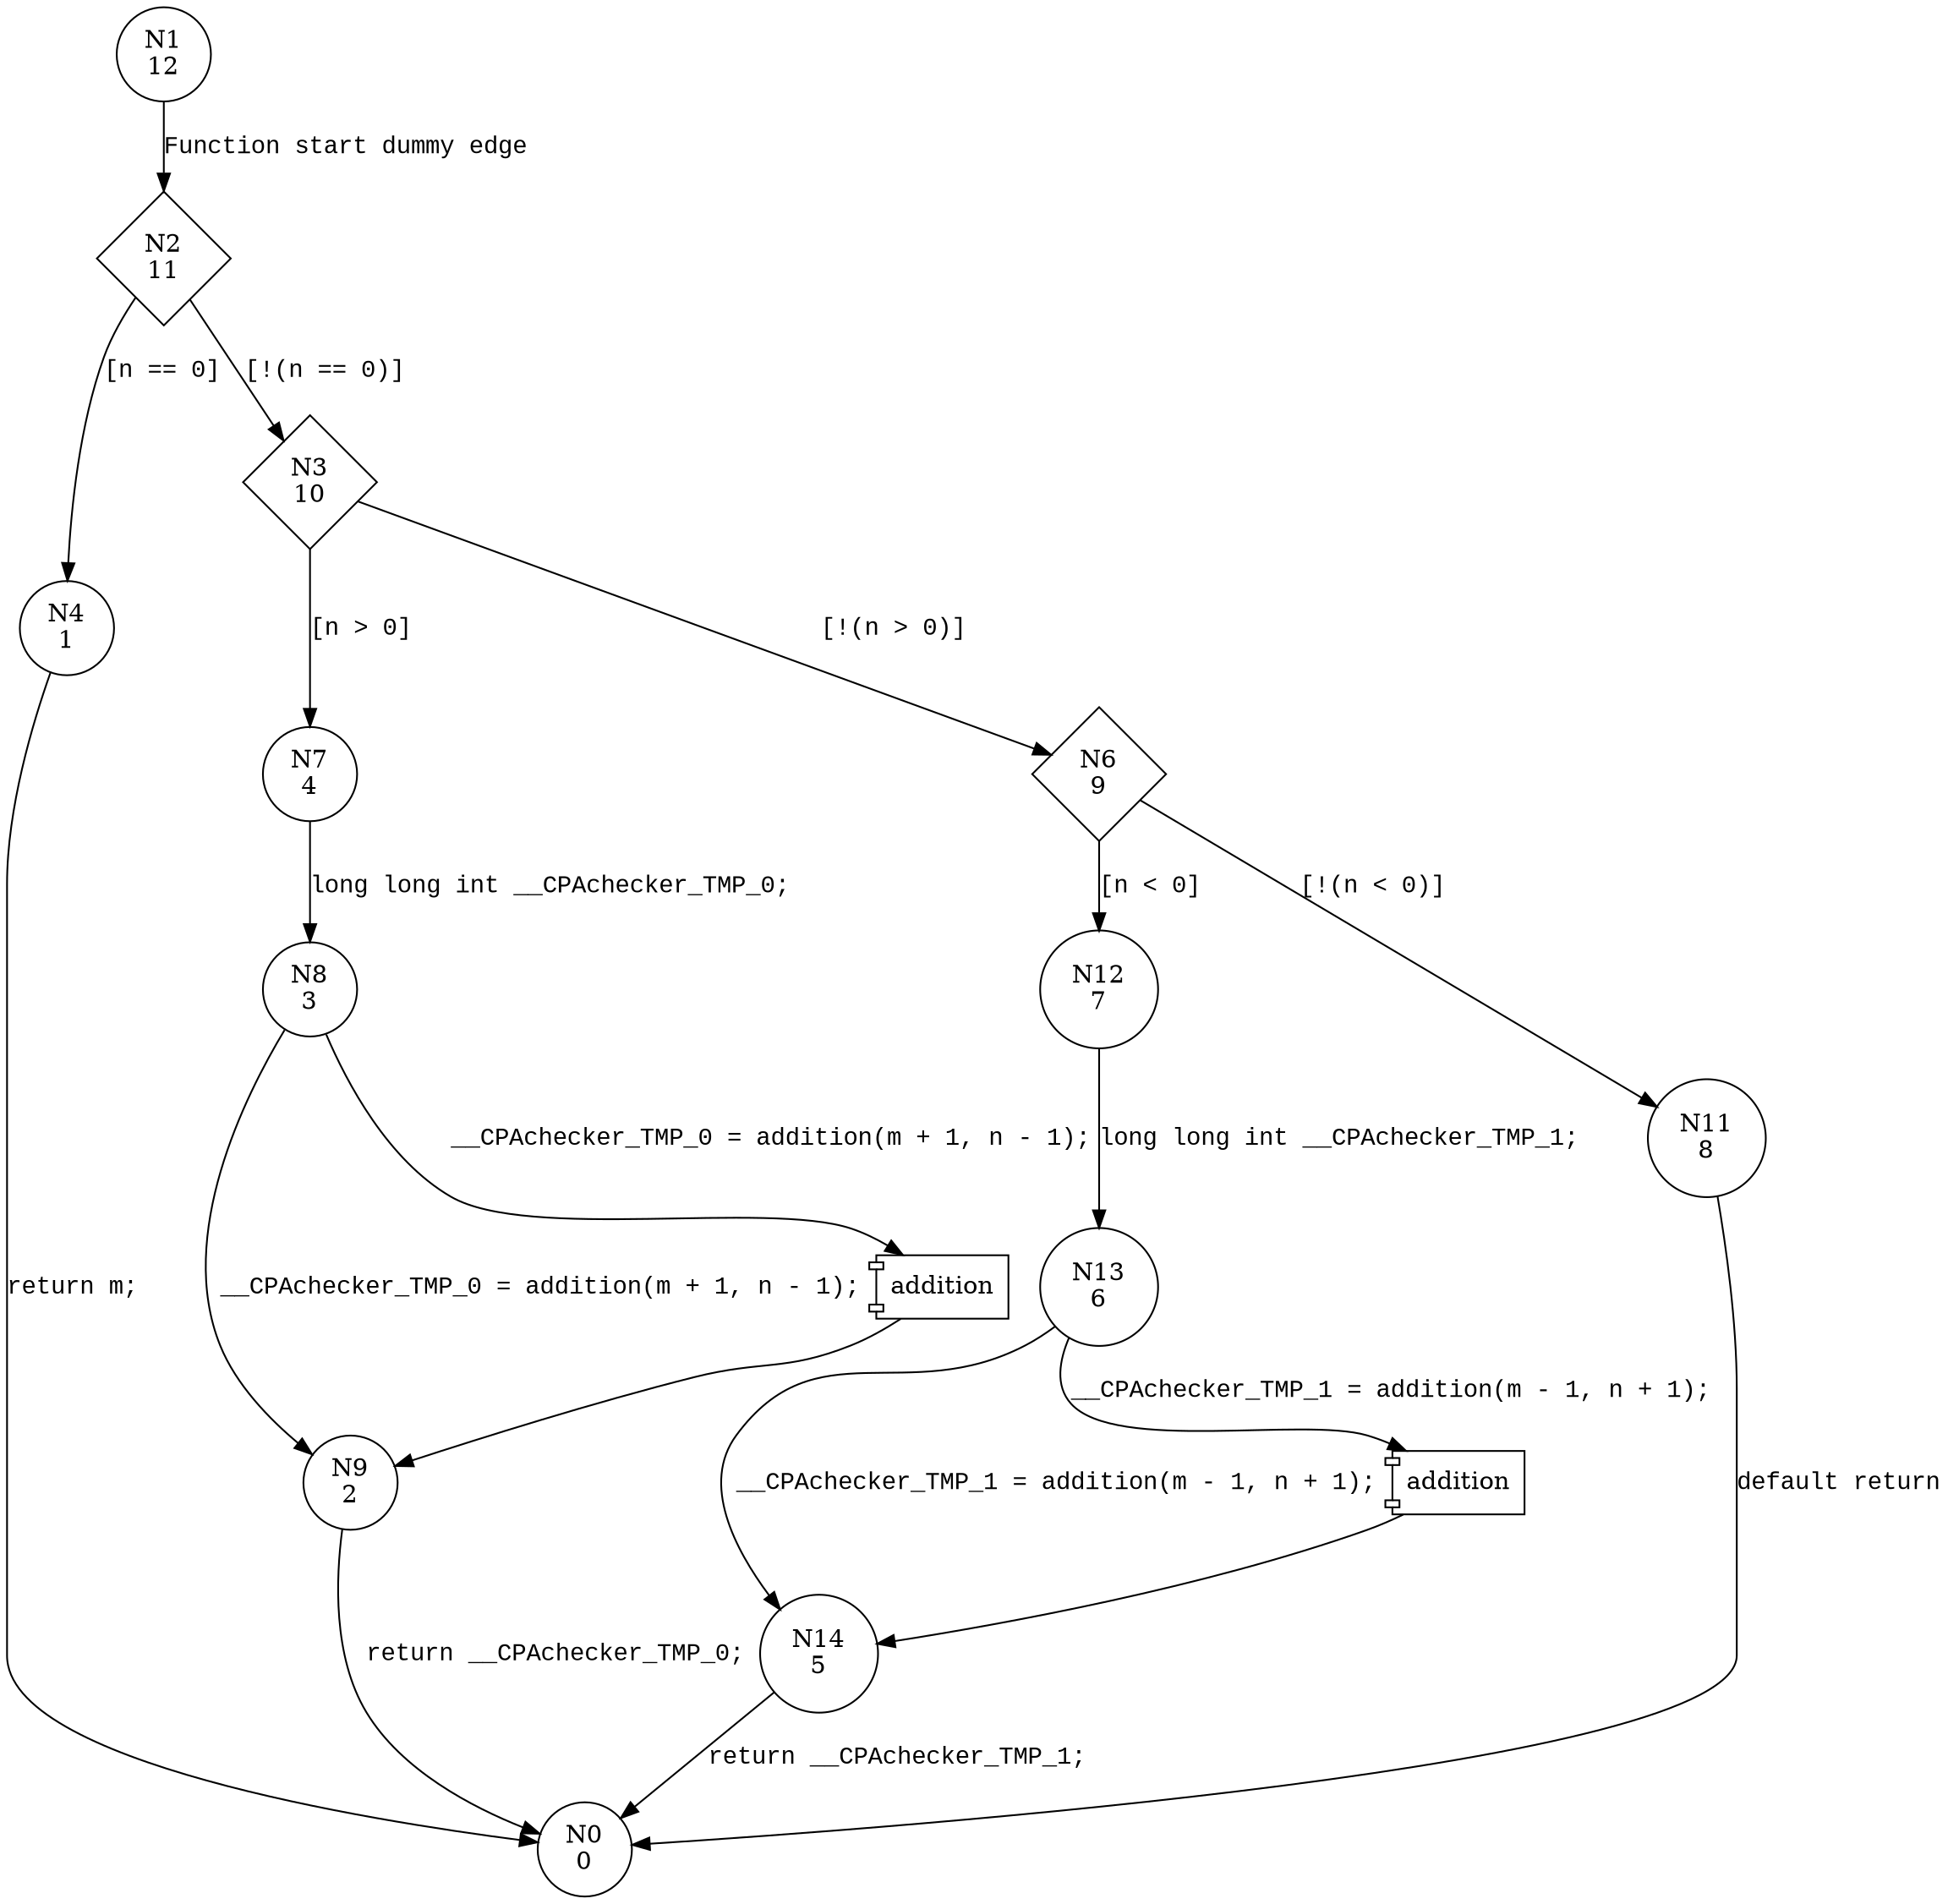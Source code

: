 digraph addition {
1 [shape="circle" label="N1\n12"]
2 [shape="diamond" label="N2\n11"]
4 [shape="circle" label="N4\n1"]
3 [shape="diamond" label="N3\n10"]
7 [shape="circle" label="N7\n4"]
6 [shape="diamond" label="N6\n9"]
12 [shape="circle" label="N12\n7"]
11 [shape="circle" label="N11\n8"]
13 [shape="circle" label="N13\n6"]
14 [shape="circle" label="N14\n5"]
0 [shape="circle" label="N0\n0"]
8 [shape="circle" label="N8\n3"]
9 [shape="circle" label="N9\n2"]
1 -> 2 [label="Function start dummy edge" fontname="Courier New"]
2 -> 4 [label="[n == 0]" fontname="Courier New"]
2 -> 3 [label="[!(n == 0)]" fontname="Courier New"]
3 -> 7 [label="[n > 0]" fontname="Courier New"]
3 -> 6 [label="[!(n > 0)]" fontname="Courier New"]
6 -> 12 [label="[n < 0]" fontname="Courier New"]
6 -> 11 [label="[!(n < 0)]" fontname="Courier New"]
12 -> 13 [label="long long int __CPAchecker_TMP_1;" fontname="Courier New"]
100002 [shape="component" label="addition"]
13 -> 100002 [label="__CPAchecker_TMP_1 = addition(m - 1, n + 1);" fontname="Courier New"]
100002 -> 14 [label="" fontname="Courier New"]
13 -> 14 [label="__CPAchecker_TMP_1 = addition(m - 1, n + 1);" fontname="Courier New"]
14 -> 0 [label="return __CPAchecker_TMP_1;" fontname="Courier New"]
100003 [shape="component" label="addition"]
8 -> 100003 [label="__CPAchecker_TMP_0 = addition(m + 1, n - 1);" fontname="Courier New"]
100003 -> 9 [label="" fontname="Courier New"]
8 -> 9 [label="__CPAchecker_TMP_0 = addition(m + 1, n - 1);" fontname="Courier New"]
9 -> 0 [label="return __CPAchecker_TMP_0;" fontname="Courier New"]
11 -> 0 [label="default return" fontname="Courier New"]
7 -> 8 [label="long long int __CPAchecker_TMP_0;" fontname="Courier New"]
4 -> 0 [label="return m;" fontname="Courier New"]
}